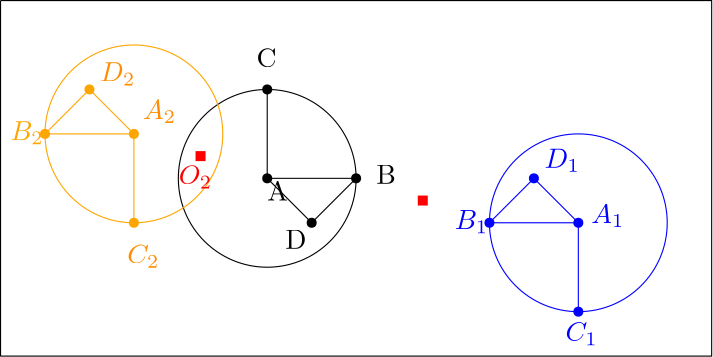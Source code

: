 <?xml version="1.0"?>
<!DOCTYPE ipe SYSTEM "ipe.dtd">
<ipe version="70005" creator="Ipe 7.1.2">
<info created="D:20130925230446" modified="D:20130925234316"/>
<ipestyle name="basic">
<symbol name="arrow/arc(spx)">
<path stroke="sym-stroke" fill="sym-stroke" pen="sym-pen">
0 0 m
-1 0.333 l
-1 -0.333 l
h
</path>
</symbol>
<symbol name="arrow/farc(spx)">
<path stroke="sym-stroke" fill="white" pen="sym-pen">
0 0 m
-1 0.333 l
-1 -0.333 l
h
</path>
</symbol>
<symbol name="mark/circle(sx)" transformations="translations">
<path fill="sym-stroke">
0.6 0 0 0.6 0 0 e
0.4 0 0 0.4 0 0 e
</path>
</symbol>
<symbol name="mark/disk(sx)" transformations="translations">
<path fill="sym-stroke">
0.6 0 0 0.6 0 0 e
</path>
</symbol>
<symbol name="mark/fdisk(sfx)" transformations="translations">
<group>
<path fill="sym-fill">
0.5 0 0 0.5 0 0 e
</path>
<path fill="sym-stroke" fillrule="eofill">
0.6 0 0 0.6 0 0 e
0.4 0 0 0.4 0 0 e
</path>
</group>
</symbol>
<symbol name="mark/box(sx)" transformations="translations">
<path fill="sym-stroke" fillrule="eofill">
-0.6 -0.6 m
0.6 -0.6 l
0.6 0.6 l
-0.6 0.6 l
h
-0.4 -0.4 m
0.4 -0.4 l
0.4 0.4 l
-0.4 0.4 l
h
</path>
</symbol>
<symbol name="mark/square(sx)" transformations="translations">
<path fill="sym-stroke">
-0.6 -0.6 m
0.6 -0.6 l
0.6 0.6 l
-0.6 0.6 l
h
</path>
</symbol>
<symbol name="mark/fsquare(sfx)" transformations="translations">
<group>
<path fill="sym-fill">
-0.5 -0.5 m
0.5 -0.5 l
0.5 0.5 l
-0.5 0.5 l
h
</path>
<path fill="sym-stroke" fillrule="eofill">
-0.6 -0.6 m
0.6 -0.6 l
0.6 0.6 l
-0.6 0.6 l
h
-0.4 -0.4 m
0.4 -0.4 l
0.4 0.4 l
-0.4 0.4 l
h
</path>
</group>
</symbol>
<symbol name="mark/cross(sx)" transformations="translations">
<group>
<path fill="sym-stroke">
-0.43 -0.57 m
0.57 0.43 l
0.43 0.57 l
-0.57 -0.43 l
h
</path>
<path fill="sym-stroke">
-0.43 0.57 m
0.57 -0.43 l
0.43 -0.57 l
-0.57 0.43 l
h
</path>
</group>
</symbol>
<symbol name="arrow/fnormal(spx)">
<path stroke="sym-stroke" fill="white" pen="sym-pen">
0 0 m
-1 0.333 l
-1 -0.333 l
h
</path>
</symbol>
<symbol name="arrow/pointed(spx)">
<path stroke="sym-stroke" fill="sym-stroke" pen="sym-pen">
0 0 m
-1 0.333 l
-0.8 0 l
-1 -0.333 l
h
</path>
</symbol>
<symbol name="arrow/fpointed(spx)">
<path stroke="sym-stroke" fill="white" pen="sym-pen">
0 0 m
-1 0.333 l
-0.8 0 l
-1 -0.333 l
h
</path>
</symbol>
<symbol name="arrow/linear(spx)">
<path stroke="sym-stroke" pen="sym-pen">
-1 0.333 m
0 0 l
-1 -0.333 l
</path>
</symbol>
<symbol name="arrow/fdouble(spx)">
<path stroke="sym-stroke" fill="white" pen="sym-pen">
0 0 m
-1 0.333 l
-1 -0.333 l
h
-1 0 m
-2 0.333 l
-2 -0.333 l
h
</path>
</symbol>
<symbol name="arrow/double(spx)">
<path stroke="sym-stroke" fill="sym-stroke" pen="sym-pen">
0 0 m
-1 0.333 l
-1 -0.333 l
h
-1 0 m
-2 0.333 l
-2 -0.333 l
h
</path>
</symbol>
<pen name="heavier" value="0.8"/>
<pen name="fat" value="1.2"/>
<pen name="ultrafat" value="2"/>
<symbolsize name="large" value="5"/>
<symbolsize name="small" value="2"/>
<symbolsize name="tiny" value="1.1"/>
<arrowsize name="large" value="10"/>
<arrowsize name="small" value="5"/>
<arrowsize name="tiny" value="3"/>
<color name="red" value="1 0 0"/>
<color name="green" value="0 1 0"/>
<color name="blue" value="0 0 1"/>
<color name="yellow" value="1 1 0"/>
<color name="orange" value="1 0.647 0"/>
<color name="gold" value="1 0.843 0"/>
<color name="purple" value="0.627 0.125 0.941"/>
<color name="gray" value="0.745"/>
<color name="brown" value="0.647 0.165 0.165"/>
<color name="navy" value="0 0 0.502"/>
<color name="pink" value="1 0.753 0.796"/>
<color name="seagreen" value="0.18 0.545 0.341"/>
<color name="turquoise" value="0.251 0.878 0.816"/>
<color name="violet" value="0.933 0.51 0.933"/>
<color name="darkblue" value="0 0 0.545"/>
<color name="darkcyan" value="0 0.545 0.545"/>
<color name="darkgray" value="0.663"/>
<color name="darkgreen" value="0 0.392 0"/>
<color name="darkmagenta" value="0.545 0 0.545"/>
<color name="darkorange" value="1 0.549 0"/>
<color name="darkred" value="0.545 0 0"/>
<color name="lightblue" value="0.678 0.847 0.902"/>
<color name="lightcyan" value="0.878 1 1"/>
<color name="lightgray" value="0.827"/>
<color name="lightgreen" value="0.565 0.933 0.565"/>
<color name="lightyellow" value="1 1 0.878"/>
<dashstyle name="dashed" value="[4] 0"/>
<dashstyle name="dotted" value="[1 3] 0"/>
<dashstyle name="dash dotted" value="[4 2 1 2] 0"/>
<dashstyle name="dash dot dotted" value="[4 2 1 2 1 2] 0"/>
<textsize name="large" value="\large"/>
<textsize name="Large" value="\Large"/>
<textsize name="LARGE" value="\LARGE"/>
<textsize name="huge" value="\huge"/>
<textsize name="Huge" value="\Huge"/>
<textsize name="small" value="\small"/>
<textsize name="footnote" value="\footnotesize"/>
<textsize name="tiny" value="\tiny"/>
<textstyle name="center" begin="\begin{center}" end="\end{center}"/>
<textstyle name="itemize" begin="\begin{itemize}" end="\end{itemize}"/>
<textstyle name="item" begin="\begin{itemize}\item{}" end="\end{itemize}"/>
<gridsize name="4 pts" value="4"/>
<gridsize name="8 pts (~3 mm)" value="8"/>
<gridsize name="16 pts (~6 mm)" value="16"/>
<gridsize name="32 pts (~12 mm)" value="32"/>
<gridsize name="10 pts (~3.5 mm)" value="10"/>
<gridsize name="20 pts (~7 mm)" value="20"/>
<gridsize name="14 pts (~5 mm)" value="14"/>
<gridsize name="28 pts (~10 mm)" value="28"/>
<gridsize name="56 pts (~20 mm)" value="56"/>
<anglesize name="90 deg" value="90"/>
<anglesize name="60 deg" value="60"/>
<anglesize name="45 deg" value="45"/>
<anglesize name="30 deg" value="30"/>
<anglesize name="22.5 deg" value="22.5"/>
<tiling name="falling" angle="-60" step="4" width="1"/>
<tiling name="rising" angle="30" step="4" width="1"/>
</ipestyle>
<page>
<layer name="alpha"/>
<view layers="alpha" active="alpha"/>
<use layer="alpha" name="mark/disk(sx)" pos="160 736" size="normal" stroke="black"/>
<use name="mark/disk(sx)" pos="192 736" size="normal" stroke="black"/>
<use name="mark/disk(sx)" pos="160 768" size="normal" stroke="black"/>
<path stroke="black">
32 0 0 32 160 736 e
</path>
<path stroke="black">
160 736 m
160 768 l
160 736 l
192 736 l
</path>
<use name="mark/disk(sx)" pos="176 720" size="normal" stroke="black"/>
<path stroke="black">
160 736 m
176 720 l
192 736 l
</path>
<use name="mark/square(sx)" pos="216 728" size="normal" stroke="red"/>
<use name="mark/square(sx)" pos="136 744" size="normal" stroke="red"/>
<use name="mark/disk(sx)" pos="240 720" size="normal" stroke="blue"/>
<use name="mark/disk(sx)" pos="256 736" size="normal" stroke="blue"/>
<use name="mark/disk(sx)" pos="272 720" size="normal" stroke="blue"/>
<use name="mark/disk(sx)" pos="272 688" size="normal" stroke="blue"/>
<path stroke="blue">
32 0 0 32 272 720 e
</path>
<path stroke="blue">
240 720 m
272 720 l
256 736 l
240 720 l
</path>
<path stroke="blue">
272 720 m
272 688 l
</path>
<use name="mark/disk(sx)" pos="112 752" size="normal" stroke="orange"/>
<use name="mark/disk(sx)" pos="80 752" size="normal" stroke="orange"/>
<path stroke="orange">
32 0 0 32 112 752 e
</path>
<use name="mark/disk(sx)" pos="112 720" size="normal" stroke="orange"/>
<use name="mark/disk(sx)" pos="96 768" size="normal" stroke="orange"/>
<path stroke="orange">
80 752 m
112 752 l
96 768 l
80 752 l
</path>
<path stroke="orange">
112 752 m
112 720 l
</path>
<path stroke="black">
64 800 m
64 672 l
320 672 l
320 800 l
64 800 l
</path>
<text transformations="translations" pos="160 728" stroke="black" type="label" width="7.472" height="6.808" depth="0" valign="baseline">A</text>
<text matrix="1 0 0 1 11.9676 -42.5244" transformations="translations" pos="187.315 776.58" stroke="black" type="label" width="7.057" height="6.808" depth="0" valign="baseline">B</text>
<text matrix="1 0 0 1 -27.1716 36.6318" transformations="translations" pos="183.291 739.363" stroke="black" type="label" width="7.195" height="6.808" depth="0" valign="baseline">C</text>
<text matrix="1 0 0 1 -69.829 -30.6889" transformations="translations" pos="236.352 741.375" stroke="black" type="label" width="7.61" height="6.808" depth="0" valign="baseline">D</text>
<text matrix="1 0 0 1 3.10581 43.2368" transformations="translations" pos="256.721 696.613" stroke="blue" type="label" width="12.718" height="6.812" depth="1.49" valign="baseline">$D_{1}$</text>
<text matrix="1 0 0 1 -32.3785 -33.0048" transformations="translations" pos="299.722 710.444" stroke="blue" type="label" width="11.59" height="6.812" depth="1.49" valign="baseline">$C_1$</text>
<text matrix="1 0 0 1 -66.9094 46.7838" transformations="translations" pos="294.442 670.963" stroke="blue" type="label" width="12.026" height="6.812" depth="1.49" valign="baseline">$B_1$</text>
<text matrix="1 0 0 1 20.9376 58.0246" transformations="translations" pos="255.715 661.91" stroke="blue" type="label" width="11.941" height="6.812" depth="1.49" valign="baseline">$A_1$</text>
<text matrix="1 0 0 1 -156.894 74.3265" transformations="translations" pos="256.721 696.613" stroke="darkorange" type="label" width="12.718" height="6.812" depth="1.49" valign="baseline">$D_{2}$</text>
<text matrix="1 0 0 1 -190.103 -5.10133" transformations="translations" pos="299.722 710.444" stroke="darkorange" type="label" width="11.59" height="6.812" depth="1.49" valign="baseline">$C_2$</text>
<text matrix="1 0 0 1 -226.909 78.7838" transformations="translations" pos="294.442 670.963" stroke="orange" type="label" width="12.026" height="6.812" depth="1.49" valign="baseline">$B_2$</text>
<text matrix="1 0 0 1 -140.428 95.4866" transformations="translations" pos="255.715 661.91" stroke="darkorange" type="label" width="11.941" height="6.812" depth="1.49" valign="baseline">$A_2$</text>
<text matrix="1 0 0 1 -31.8616 13.8334" transformations="translations" pos="160 720" stroke="red" type="label" width="12.069" height="6.812" depth="1.49" valign="baseline">$O_2$</text>
</page>
</ipe>
